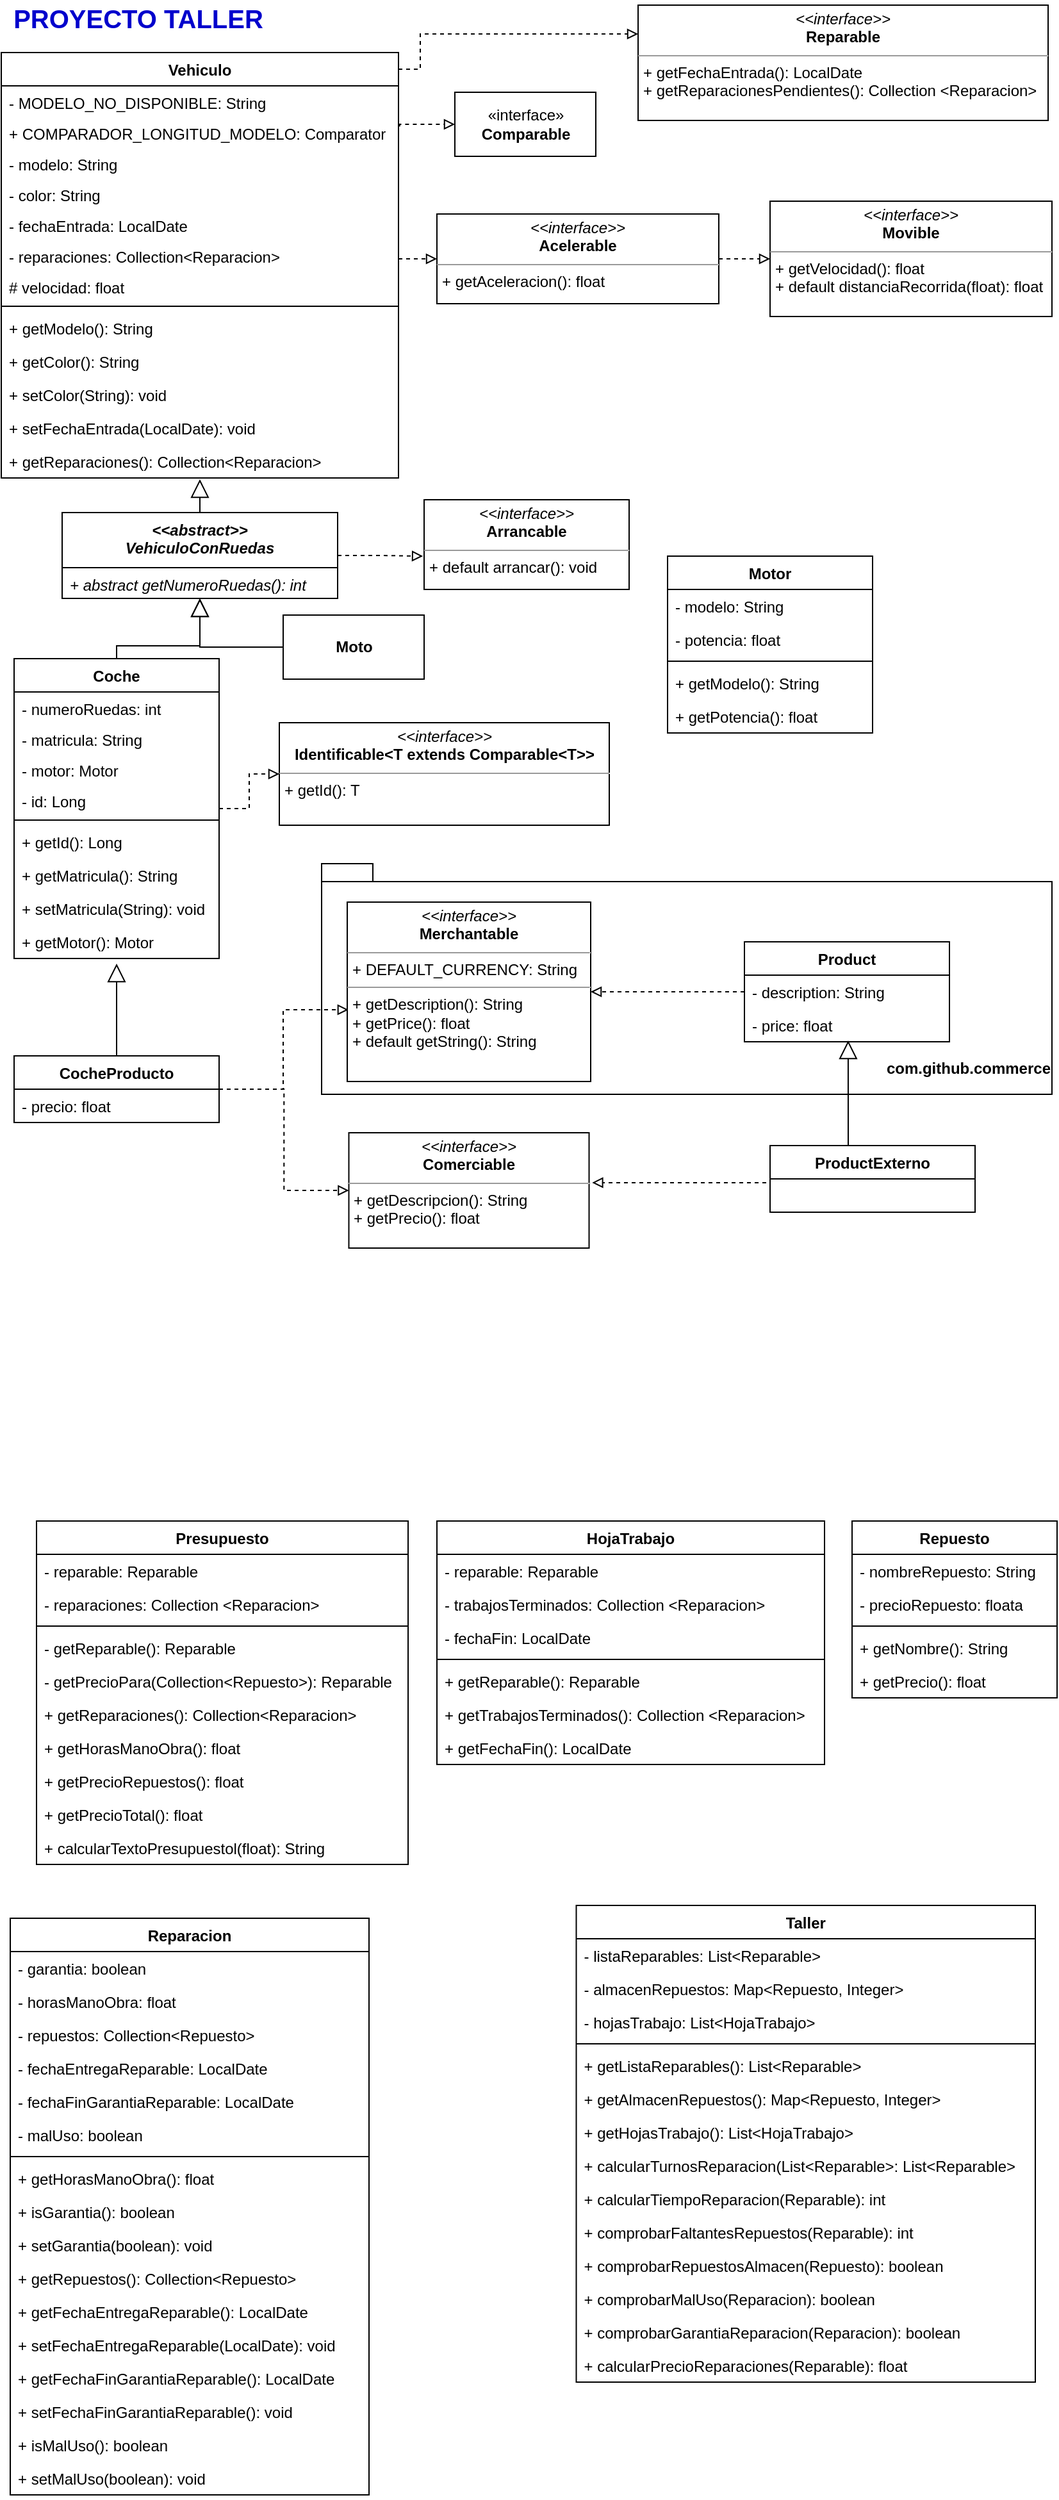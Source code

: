 <mxfile version="13.0.3" type="device"><diagram id="IwYShhT3tM29MkQl9FVf" name="Page-1"><mxGraphModel dx="931" dy="563" grid="1" gridSize="10" guides="1" tooltips="1" connect="1" arrows="1" fold="1" page="1" pageScale="1" pageWidth="827" pageHeight="1169" math="0" shadow="0"><root><mxCell id="0"/><mxCell id="1" parent="0"/><mxCell id="c6_xZxw4EvWoQ8ZsfSp9-121" value="&lt;div style=&quot;text-align: justify&quot;&gt;&lt;span&gt;&lt;br&gt;&lt;/span&gt;&lt;/div&gt;&lt;div style=&quot;text-align: justify&quot;&gt;&lt;span&gt;&lt;br&gt;&lt;/span&gt;&lt;/div&gt;&lt;div style=&quot;text-align: justify&quot;&gt;&lt;span&gt;&lt;br&gt;&lt;/span&gt;&lt;/div&gt;&lt;div style=&quot;text-align: justify&quot;&gt;&lt;span&gt;&lt;br&gt;&lt;/span&gt;&lt;/div&gt;&lt;div style=&quot;text-align: justify&quot;&gt;&lt;span&gt;&lt;br&gt;&lt;/span&gt;&lt;/div&gt;&lt;div style=&quot;text-align: justify&quot;&gt;&lt;span&gt;&lt;br&gt;&lt;/span&gt;&lt;/div&gt;&lt;div style=&quot;text-align: justify&quot;&gt;&lt;span&gt;&lt;br&gt;&lt;/span&gt;&lt;/div&gt;&lt;div style=&quot;text-align: justify&quot;&gt;&lt;span&gt;&lt;br&gt;&lt;/span&gt;&lt;/div&gt;&lt;div style=&quot;text-align: justify&quot;&gt;&lt;span&gt;&lt;br&gt;&lt;/span&gt;&lt;/div&gt;&lt;div style=&quot;text-align: justify&quot;&gt;&lt;span&gt;com.github.commerce&lt;/span&gt;&lt;/div&gt;" style="shape=folder;fontStyle=1;spacingTop=10;tabWidth=40;tabHeight=14;tabPosition=left;html=1;align=right;" parent="1" vertex="1"><mxGeometry x="253" y="680" width="570" height="180" as="geometry"/></mxCell><mxCell id="c6_xZxw4EvWoQ8ZsfSp9-15" value="" style="edgeStyle=orthogonalEdgeStyle;rounded=0;orthogonalLoop=1;jettySize=auto;html=1;startArrow=block;startFill=0;endArrow=none;endFill=0;startSize=12;" parent="1" source="c6_xZxw4EvWoQ8ZsfSp9-6" target="c6_xZxw4EvWoQ8ZsfSp9-11" edge="1"><mxGeometry relative="1" as="geometry"><Array as="points"><mxPoint x="158" y="510"/><mxPoint x="93" y="510"/></Array></mxGeometry></mxCell><mxCell id="c6_xZxw4EvWoQ8ZsfSp9-23" value="" style="edgeStyle=orthogonalEdgeStyle;rounded=0;orthogonalLoop=1;jettySize=auto;html=1;startArrow=block;startFill=0;startSize=12;endArrow=none;endFill=0;entryX=0;entryY=0.5;entryDx=0;entryDy=0;" parent="1" source="c6_xZxw4EvWoQ8ZsfSp9-6" target="c6_xZxw4EvWoQ8ZsfSp9-64" edge="1"><mxGeometry relative="1" as="geometry"><mxPoint x="273" y="347" as="targetPoint"/></mxGeometry></mxCell><mxCell id="c6_xZxw4EvWoQ8ZsfSp9-27" value="&lt;p style=&quot;margin: 0px ; margin-top: 4px ; text-align: center&quot;&gt;&lt;i&gt;&amp;lt;&amp;lt;interface&amp;gt;&amp;gt;&lt;/i&gt;&lt;br&gt;&lt;b&gt;Reparable&lt;/b&gt;&lt;/p&gt;&lt;hr size=&quot;1&quot;&gt;&lt;p style=&quot;margin: 0px ; margin-left: 4px&quot;&gt;&lt;/p&gt;&lt;p style=&quot;margin: 0px ; margin-left: 4px&quot;&gt;+ getFechaEntrada(): LocalDate&lt;br&gt;+ getReparacionesPendientes(): Collection &amp;lt;Reparacion&amp;gt;&lt;/p&gt;" style="verticalAlign=top;align=left;overflow=fill;fontSize=12;fontFamily=Helvetica;html=1;" parent="1" vertex="1"><mxGeometry x="500" y="10" width="320" height="90" as="geometry"/></mxCell><mxCell id="c6_xZxw4EvWoQ8ZsfSp9-76" style="edgeStyle=orthogonalEdgeStyle;rounded=0;orthogonalLoop=1;jettySize=auto;html=1;entryX=0;entryY=0.5;entryDx=0;entryDy=0;dashed=1;startArrow=none;startFill=0;startSize=6;endArrow=block;endFill=0;endSize=6;exitX=1.003;exitY=0.32;exitDx=0;exitDy=0;exitPerimeter=0;" parent="1" source="c6_xZxw4EvWoQ8ZsfSp9-66" target="c6_xZxw4EvWoQ8ZsfSp9-75" edge="1"><mxGeometry relative="1" as="geometry"><Array as="points"><mxPoint x="314" y="103"/></Array></mxGeometry></mxCell><mxCell id="c6_xZxw4EvWoQ8ZsfSp9-64" value="Moto" style="html=1;fontStyle=1" parent="1" vertex="1"><mxGeometry x="223" y="486" width="110" height="50" as="geometry"/></mxCell><mxCell id="c6_xZxw4EvWoQ8ZsfSp9-65" value="&lt;p style=&quot;margin: 0px ; margin-top: 4px ; text-align: center&quot;&gt;&lt;i&gt;&amp;lt;&amp;lt;interface&amp;gt;&amp;gt;&lt;/i&gt;&lt;br&gt;&lt;b&gt;Identificable&amp;lt;T extends Comparable&amp;lt;T&amp;gt;&amp;gt;&lt;/b&gt;&lt;/p&gt;&lt;hr size=&quot;1&quot;&gt;&lt;p style=&quot;margin: 0px ; margin-left: 4px&quot;&gt;&lt;/p&gt;&lt;p style=&quot;margin: 0px ; margin-left: 4px&quot;&gt;+ getId(): T&lt;/p&gt;" style="verticalAlign=top;align=left;overflow=fill;fontSize=12;fontFamily=Helvetica;html=1;" parent="1" vertex="1"><mxGeometry x="220" y="570" width="257.5" height="80" as="geometry"/></mxCell><mxCell id="c6_xZxw4EvWoQ8ZsfSp9-79" value="" style="edgeStyle=orthogonalEdgeStyle;rounded=0;orthogonalLoop=1;jettySize=auto;html=1;dashed=1;startArrow=none;startFill=0;startSize=6;endArrow=block;endFill=0;endSize=6;" parent="1" source="c6_xZxw4EvWoQ8ZsfSp9-68" target="c6_xZxw4EvWoQ8ZsfSp9-69" edge="1"><mxGeometry relative="1" as="geometry"/></mxCell><mxCell id="c6_xZxw4EvWoQ8ZsfSp9-68" value="&lt;p style=&quot;margin: 0px ; margin-top: 4px ; text-align: center&quot;&gt;&lt;i&gt;&amp;lt;&amp;lt;interface&amp;gt;&amp;gt;&lt;/i&gt;&lt;br&gt;&lt;b&gt;Acelerable&lt;/b&gt;&lt;/p&gt;&lt;hr size=&quot;1&quot;&gt;&lt;p style=&quot;margin: 0px ; margin-left: 4px&quot;&gt;&lt;/p&gt;&lt;p style=&quot;margin: 0px ; margin-left: 4px&quot;&gt;+ getAceleracion(): float&lt;/p&gt;" style="verticalAlign=top;align=left;overflow=fill;fontSize=12;fontFamily=Helvetica;html=1;" parent="1" vertex="1"><mxGeometry x="343" y="173" width="220" height="70" as="geometry"/></mxCell><mxCell id="c6_xZxw4EvWoQ8ZsfSp9-69" value="&lt;p style=&quot;margin: 0px ; margin-top: 4px ; text-align: center&quot;&gt;&lt;i&gt;&amp;lt;&amp;lt;interface&amp;gt;&amp;gt;&lt;/i&gt;&lt;br&gt;&lt;b&gt;Movible&lt;/b&gt;&lt;/p&gt;&lt;hr size=&quot;1&quot;&gt;&lt;p style=&quot;margin: 0px ; margin-left: 4px&quot;&gt;&lt;/p&gt;&lt;p style=&quot;margin: 0px ; margin-left: 4px&quot;&gt;+ getVelocidad(): float&lt;/p&gt;&lt;p style=&quot;margin: 0px ; margin-left: 4px&quot;&gt;+ default distanciaRecorrida(float): float&lt;/p&gt;" style="verticalAlign=top;align=left;overflow=fill;fontSize=12;fontFamily=Helvetica;html=1;" parent="1" vertex="1"><mxGeometry x="603" y="163" width="220" height="90" as="geometry"/></mxCell><mxCell id="c6_xZxw4EvWoQ8ZsfSp9-72" value="" style="endArrow=block;dashed=1;endFill=0;endSize=6;html=1;entryX=0;entryY=0.5;entryDx=0;entryDy=0;" parent="1" target="c6_xZxw4EvWoQ8ZsfSp9-68" edge="1"><mxGeometry width="160" relative="1" as="geometry"><mxPoint x="313" y="208" as="sourcePoint"/><mxPoint x="403" y="207.5" as="targetPoint"/></mxGeometry></mxCell><mxCell id="c6_xZxw4EvWoQ8ZsfSp9-75" value="«interface»&lt;br&gt;&lt;b&gt;Comparable&lt;/b&gt;" style="html=1;" parent="1" vertex="1"><mxGeometry x="357" y="78" width="110" height="50" as="geometry"/></mxCell><mxCell id="YyCsotxwlJH73eRaNCGr-1" style="edgeStyle=orthogonalEdgeStyle;rounded=0;orthogonalLoop=1;jettySize=auto;html=1;entryX=0;entryY=0.25;entryDx=0;entryDy=0;dashed=1;endArrow=block;endFill=0;" parent="1" source="c6_xZxw4EvWoQ8ZsfSp9-1" target="c6_xZxw4EvWoQ8ZsfSp9-27" edge="1"><mxGeometry relative="1" as="geometry"><Array as="points"><mxPoint x="330" y="60"/><mxPoint x="330" y="33"/></Array></mxGeometry></mxCell><mxCell id="c6_xZxw4EvWoQ8ZsfSp9-1" value="Vehiculo" style="swimlane;fontStyle=1;align=center;verticalAlign=top;childLayout=stackLayout;horizontal=1;startSize=26;horizontalStack=0;resizeParent=1;resizeParentMax=0;resizeLast=0;collapsible=1;marginBottom=0;" parent="1" vertex="1"><mxGeometry x="3" y="47" width="310" height="332" as="geometry"><mxRectangle x="60" y="40" width="80" height="26" as="alternateBounds"/></mxGeometry></mxCell><mxCell id="c6_xZxw4EvWoQ8ZsfSp9-77" value="- MODELO_NO_DISPONIBLE: String" style="text;strokeColor=none;fillColor=none;align=left;verticalAlign=top;spacingLeft=4;spacingRight=4;overflow=hidden;rotatable=0;points=[[0,0.5],[1,0.5]];portConstraint=eastwest;" parent="c6_xZxw4EvWoQ8ZsfSp9-1" vertex="1"><mxGeometry y="26" width="310" height="24" as="geometry"/></mxCell><mxCell id="c6_xZxw4EvWoQ8ZsfSp9-66" value="+ COMPARADOR_LONGITUD_MODELO: Comparator" style="text;strokeColor=none;fillColor=none;align=left;verticalAlign=top;spacingLeft=4;spacingRight=4;overflow=hidden;rotatable=0;points=[[0,0.5],[1,0.5]];portConstraint=eastwest;" parent="c6_xZxw4EvWoQ8ZsfSp9-1" vertex="1"><mxGeometry y="50" width="310" height="24" as="geometry"/></mxCell><mxCell id="c6_xZxw4EvWoQ8ZsfSp9-62" value="- modelo: String" style="text;strokeColor=none;fillColor=none;align=left;verticalAlign=top;spacingLeft=4;spacingRight=4;overflow=hidden;rotatable=0;points=[[0,0.5],[1,0.5]];portConstraint=eastwest;" parent="c6_xZxw4EvWoQ8ZsfSp9-1" vertex="1"><mxGeometry y="74" width="310" height="24" as="geometry"/></mxCell><mxCell id="YyCsotxwlJH73eRaNCGr-4" value="- color: String" style="text;strokeColor=none;fillColor=none;align=left;verticalAlign=top;spacingLeft=4;spacingRight=4;overflow=hidden;rotatable=0;points=[[0,0.5],[1,0.5]];portConstraint=eastwest;" parent="c6_xZxw4EvWoQ8ZsfSp9-1" vertex="1"><mxGeometry y="98" width="310" height="24" as="geometry"/></mxCell><mxCell id="YyCsotxwlJH73eRaNCGr-2" value="- fechaEntrada: LocalDate" style="text;strokeColor=none;fillColor=none;align=left;verticalAlign=top;spacingLeft=4;spacingRight=4;overflow=hidden;rotatable=0;points=[[0,0.5],[1,0.5]];portConstraint=eastwest;" parent="c6_xZxw4EvWoQ8ZsfSp9-1" vertex="1"><mxGeometry y="122" width="310" height="24" as="geometry"/></mxCell><mxCell id="c6_xZxw4EvWoQ8ZsfSp9-67" value="- reparaciones: Collection&lt;Reparacion&gt;" style="text;strokeColor=none;fillColor=none;align=left;verticalAlign=top;spacingLeft=4;spacingRight=4;overflow=hidden;rotatable=0;points=[[0,0.5],[1,0.5]];portConstraint=eastwest;" parent="c6_xZxw4EvWoQ8ZsfSp9-1" vertex="1"><mxGeometry y="146" width="310" height="24" as="geometry"/></mxCell><mxCell id="c6_xZxw4EvWoQ8ZsfSp9-2" value="# velocidad: float" style="text;strokeColor=none;fillColor=none;align=left;verticalAlign=top;spacingLeft=4;spacingRight=4;overflow=hidden;rotatable=0;points=[[0,0.5],[1,0.5]];portConstraint=eastwest;" parent="c6_xZxw4EvWoQ8ZsfSp9-1" vertex="1"><mxGeometry y="170" width="310" height="24" as="geometry"/></mxCell><mxCell id="c6_xZxw4EvWoQ8ZsfSp9-3" value="" style="line;strokeWidth=1;fillColor=none;align=left;verticalAlign=middle;spacingTop=-1;spacingLeft=3;spacingRight=3;rotatable=0;labelPosition=right;points=[];portConstraint=eastwest;" parent="c6_xZxw4EvWoQ8ZsfSp9-1" vertex="1"><mxGeometry y="194" width="310" height="8" as="geometry"/></mxCell><mxCell id="c6_xZxw4EvWoQ8ZsfSp9-63" value="+ getModelo(): String" style="text;strokeColor=none;fillColor=none;align=left;verticalAlign=top;spacingLeft=4;spacingRight=4;overflow=hidden;rotatable=0;points=[[0,0.5],[1,0.5]];portConstraint=eastwest;" parent="c6_xZxw4EvWoQ8ZsfSp9-1" vertex="1"><mxGeometry y="202" width="310" height="26" as="geometry"/></mxCell><mxCell id="c6_xZxw4EvWoQ8ZsfSp9-78" value="+ getColor(): String" style="text;strokeColor=none;fillColor=none;align=left;verticalAlign=top;spacingLeft=4;spacingRight=4;overflow=hidden;rotatable=0;points=[[0,0.5],[1,0.5]];portConstraint=eastwest;" parent="c6_xZxw4EvWoQ8ZsfSp9-1" vertex="1"><mxGeometry y="228" width="310" height="26" as="geometry"/></mxCell><mxCell id="YyCsotxwlJH73eRaNCGr-5" value="+ setColor(String): void" style="text;strokeColor=none;fillColor=none;align=left;verticalAlign=top;spacingLeft=4;spacingRight=4;overflow=hidden;rotatable=0;points=[[0,0.5],[1,0.5]];portConstraint=eastwest;" parent="c6_xZxw4EvWoQ8ZsfSp9-1" vertex="1"><mxGeometry y="254" width="310" height="26" as="geometry"/></mxCell><mxCell id="YyCsotxwlJH73eRaNCGr-3" value="+ setFechaEntrada(LocalDate): void" style="text;strokeColor=none;fillColor=none;align=left;verticalAlign=top;spacingLeft=4;spacingRight=4;overflow=hidden;rotatable=0;points=[[0,0.5],[1,0.5]];portConstraint=eastwest;" parent="c6_xZxw4EvWoQ8ZsfSp9-1" vertex="1"><mxGeometry y="280" width="310" height="26" as="geometry"/></mxCell><mxCell id="c6_xZxw4EvWoQ8ZsfSp9-4" value="+ getReparaciones(): Collection&lt;Reparacion&gt;" style="text;strokeColor=none;fillColor=none;align=left;verticalAlign=top;spacingLeft=4;spacingRight=4;overflow=hidden;rotatable=0;points=[[0,0.5],[1,0.5]];portConstraint=eastwest;" parent="c6_xZxw4EvWoQ8ZsfSp9-1" vertex="1"><mxGeometry y="306" width="310" height="26" as="geometry"/></mxCell><mxCell id="c6_xZxw4EvWoQ8ZsfSp9-81" style="edgeStyle=orthogonalEdgeStyle;rounded=0;orthogonalLoop=1;jettySize=auto;html=1;entryX=-0.006;entryY=0.629;entryDx=0;entryDy=0;entryPerimeter=0;dashed=1;startArrow=none;startFill=0;startSize=12;endArrow=block;endFill=0;endSize=6;" parent="1" source="c6_xZxw4EvWoQ8ZsfSp9-6" target="c6_xZxw4EvWoQ8ZsfSp9-80" edge="1"><mxGeometry relative="1" as="geometry"/></mxCell><mxCell id="c6_xZxw4EvWoQ8ZsfSp9-80" value="&lt;p style=&quot;margin: 0px ; margin-top: 4px ; text-align: center&quot;&gt;&lt;i&gt;&amp;lt;&amp;lt;interface&amp;gt;&amp;gt;&lt;/i&gt;&lt;br&gt;&lt;b&gt;Arrancable&lt;/b&gt;&lt;/p&gt;&lt;hr size=&quot;1&quot;&gt;&lt;p style=&quot;margin: 0px ; margin-left: 4px&quot;&gt;&lt;/p&gt;&lt;p style=&quot;margin: 0px ; margin-left: 4px&quot;&gt;&lt;span&gt;+ default arrancar(): void&lt;/span&gt;&lt;br&gt;&lt;/p&gt;" style="verticalAlign=top;align=left;overflow=fill;fontSize=12;fontFamily=Helvetica;html=1;" parent="1" vertex="1"><mxGeometry x="333" y="396" width="160" height="70" as="geometry"/></mxCell><mxCell id="c6_xZxw4EvWoQ8ZsfSp9-93" style="edgeStyle=orthogonalEdgeStyle;rounded=0;orthogonalLoop=1;jettySize=auto;html=1;entryX=0;entryY=0.5;entryDx=0;entryDy=0;dashed=1;startArrow=none;startFill=0;startSize=12;endArrow=block;endFill=0;endSize=6;" parent="1" source="c6_xZxw4EvWoQ8ZsfSp9-11" target="c6_xZxw4EvWoQ8ZsfSp9-65" edge="1"><mxGeometry relative="1" as="geometry"/></mxCell><mxCell id="c6_xZxw4EvWoQ8ZsfSp9-11" value="Coche" style="swimlane;fontStyle=1;align=center;verticalAlign=top;childLayout=stackLayout;horizontal=1;startSize=26;horizontalStack=0;resizeParent=1;resizeParentMax=0;resizeLast=0;collapsible=1;marginBottom=0;" parent="1" vertex="1"><mxGeometry x="13" y="520" width="160" height="234" as="geometry"><mxRectangle x="60" y="40" width="80" height="26" as="alternateBounds"/></mxGeometry></mxCell><mxCell id="c6_xZxw4EvWoQ8ZsfSp9-84" value="- numeroRuedas: int" style="text;strokeColor=none;fillColor=none;align=left;verticalAlign=top;spacingLeft=4;spacingRight=4;overflow=hidden;rotatable=0;points=[[0,0.5],[1,0.5]];portConstraint=eastwest;" parent="c6_xZxw4EvWoQ8ZsfSp9-11" vertex="1"><mxGeometry y="26" width="160" height="24" as="geometry"/></mxCell><mxCell id="c6_xZxw4EvWoQ8ZsfSp9-83" value="- matricula: String" style="text;strokeColor=none;fillColor=none;align=left;verticalAlign=top;spacingLeft=4;spacingRight=4;overflow=hidden;rotatable=0;points=[[0,0.5],[1,0.5]];portConstraint=eastwest;" parent="c6_xZxw4EvWoQ8ZsfSp9-11" vertex="1"><mxGeometry y="50" width="160" height="24" as="geometry"/></mxCell><mxCell id="c6_xZxw4EvWoQ8ZsfSp9-82" value="- motor: Motor" style="text;strokeColor=none;fillColor=none;align=left;verticalAlign=top;spacingLeft=4;spacingRight=4;overflow=hidden;rotatable=0;points=[[0,0.5],[1,0.5]];portConstraint=eastwest;" parent="c6_xZxw4EvWoQ8ZsfSp9-11" vertex="1"><mxGeometry y="74" width="160" height="24" as="geometry"/></mxCell><mxCell id="c6_xZxw4EvWoQ8ZsfSp9-12" value="- id: Long" style="text;strokeColor=none;fillColor=none;align=left;verticalAlign=top;spacingLeft=4;spacingRight=4;overflow=hidden;rotatable=0;points=[[0,0.5],[1,0.5]];portConstraint=eastwest;" parent="c6_xZxw4EvWoQ8ZsfSp9-11" vertex="1"><mxGeometry y="98" width="160" height="24" as="geometry"/></mxCell><mxCell id="c6_xZxw4EvWoQ8ZsfSp9-13" value="" style="line;strokeWidth=1;fillColor=none;align=left;verticalAlign=middle;spacingTop=-1;spacingLeft=3;spacingRight=3;rotatable=0;labelPosition=right;points=[];portConstraint=eastwest;" parent="c6_xZxw4EvWoQ8ZsfSp9-11" vertex="1"><mxGeometry y="122" width="160" height="8" as="geometry"/></mxCell><mxCell id="c6_xZxw4EvWoQ8ZsfSp9-94" value="+ getId(): Long" style="text;strokeColor=none;fillColor=none;align=left;verticalAlign=top;spacingLeft=4;spacingRight=4;overflow=hidden;rotatable=0;points=[[0,0.5],[1,0.5]];portConstraint=eastwest;" parent="c6_xZxw4EvWoQ8ZsfSp9-11" vertex="1"><mxGeometry y="130" width="160" height="26" as="geometry"/></mxCell><mxCell id="c6_xZxw4EvWoQ8ZsfSp9-95" value="+ getMatricula(): String" style="text;strokeColor=none;fillColor=none;align=left;verticalAlign=top;spacingLeft=4;spacingRight=4;overflow=hidden;rotatable=0;points=[[0,0.5],[1,0.5]];portConstraint=eastwest;" parent="c6_xZxw4EvWoQ8ZsfSp9-11" vertex="1"><mxGeometry y="156" width="160" height="26" as="geometry"/></mxCell><mxCell id="c6_xZxw4EvWoQ8ZsfSp9-96" value="+ setMatricula(String): void" style="text;strokeColor=none;fillColor=none;align=left;verticalAlign=top;spacingLeft=4;spacingRight=4;overflow=hidden;rotatable=0;points=[[0,0.5],[1,0.5]];portConstraint=eastwest;" parent="c6_xZxw4EvWoQ8ZsfSp9-11" vertex="1"><mxGeometry y="182" width="160" height="26" as="geometry"/></mxCell><mxCell id="c6_xZxw4EvWoQ8ZsfSp9-14" value="+ getMotor(): Motor" style="text;strokeColor=none;fillColor=none;align=left;verticalAlign=top;spacingLeft=4;spacingRight=4;overflow=hidden;rotatable=0;points=[[0,0.5],[1,0.5]];portConstraint=eastwest;" parent="c6_xZxw4EvWoQ8ZsfSp9-11" vertex="1"><mxGeometry y="208" width="160" height="26" as="geometry"/></mxCell><mxCell id="YyCsotxwlJH73eRaNCGr-7" style="edgeStyle=orthogonalEdgeStyle;rounded=0;orthogonalLoop=1;jettySize=auto;html=1;endArrow=block;endFill=0;endSize=12;" parent="1" source="c6_xZxw4EvWoQ8ZsfSp9-6" edge="1"><mxGeometry relative="1" as="geometry"><mxPoint x="158" y="380" as="targetPoint"/><Array as="points"><mxPoint x="158" y="410"/><mxPoint x="158" y="410"/></Array></mxGeometry></mxCell><mxCell id="c6_xZxw4EvWoQ8ZsfSp9-6" value="&lt;&lt;abstract&gt;&gt;&#10;VehiculoConRuedas" style="swimlane;fontStyle=3;align=center;verticalAlign=top;childLayout=stackLayout;horizontal=1;startSize=43;horizontalStack=0;resizeParent=1;resizeParentMax=0;resizeLast=0;collapsible=1;marginBottom=0;" parent="1" vertex="1"><mxGeometry x="50.5" y="406" width="215" height="67" as="geometry"><mxRectangle x="60" y="40" width="80" height="26" as="alternateBounds"/></mxGeometry></mxCell><mxCell id="c6_xZxw4EvWoQ8ZsfSp9-9" value="+ abstract getNumeroRuedas(): int" style="text;strokeColor=none;fillColor=none;align=left;verticalAlign=top;spacingLeft=4;spacingRight=4;overflow=hidden;rotatable=0;points=[[0,0.5],[1,0.5]];portConstraint=eastwest;fontStyle=2" parent="c6_xZxw4EvWoQ8ZsfSp9-6" vertex="1"><mxGeometry y="43" width="215" height="24" as="geometry"/></mxCell><mxCell id="c6_xZxw4EvWoQ8ZsfSp9-85" value="Motor" style="swimlane;fontStyle=1;align=center;verticalAlign=top;childLayout=stackLayout;horizontal=1;startSize=26;horizontalStack=0;resizeParent=1;resizeParentMax=0;resizeLast=0;collapsible=1;marginBottom=0;" parent="1" vertex="1"><mxGeometry x="523" y="440" width="160" height="138" as="geometry"/></mxCell><mxCell id="c6_xZxw4EvWoQ8ZsfSp9-89" value="- modelo: String" style="text;strokeColor=none;fillColor=none;align=left;verticalAlign=top;spacingLeft=4;spacingRight=4;overflow=hidden;rotatable=0;points=[[0,0.5],[1,0.5]];portConstraint=eastwest;" parent="c6_xZxw4EvWoQ8ZsfSp9-85" vertex="1"><mxGeometry y="26" width="160" height="26" as="geometry"/></mxCell><mxCell id="c6_xZxw4EvWoQ8ZsfSp9-86" value="- potencia: float" style="text;strokeColor=none;fillColor=none;align=left;verticalAlign=top;spacingLeft=4;spacingRight=4;overflow=hidden;rotatable=0;points=[[0,0.5],[1,0.5]];portConstraint=eastwest;" parent="c6_xZxw4EvWoQ8ZsfSp9-85" vertex="1"><mxGeometry y="52" width="160" height="26" as="geometry"/></mxCell><mxCell id="c6_xZxw4EvWoQ8ZsfSp9-87" value="" style="line;strokeWidth=1;fillColor=none;align=left;verticalAlign=middle;spacingTop=-1;spacingLeft=3;spacingRight=3;rotatable=0;labelPosition=right;points=[];portConstraint=eastwest;" parent="c6_xZxw4EvWoQ8ZsfSp9-85" vertex="1"><mxGeometry y="78" width="160" height="8" as="geometry"/></mxCell><mxCell id="c6_xZxw4EvWoQ8ZsfSp9-90" value="+ getModelo(): String" style="text;strokeColor=none;fillColor=none;align=left;verticalAlign=top;spacingLeft=4;spacingRight=4;overflow=hidden;rotatable=0;points=[[0,0.5],[1,0.5]];portConstraint=eastwest;" parent="c6_xZxw4EvWoQ8ZsfSp9-85" vertex="1"><mxGeometry y="86" width="160" height="26" as="geometry"/></mxCell><mxCell id="c6_xZxw4EvWoQ8ZsfSp9-88" value="+ getPotencia(): float" style="text;strokeColor=none;fillColor=none;align=left;verticalAlign=top;spacingLeft=4;spacingRight=4;overflow=hidden;rotatable=0;points=[[0,0.5],[1,0.5]];portConstraint=eastwest;" parent="c6_xZxw4EvWoQ8ZsfSp9-85" vertex="1"><mxGeometry y="112" width="160" height="26" as="geometry"/></mxCell><mxCell id="c6_xZxw4EvWoQ8ZsfSp9-102" style="edgeStyle=orthogonalEdgeStyle;rounded=0;orthogonalLoop=1;jettySize=auto;html=1;startArrow=none;startFill=0;startSize=6;endArrow=block;endFill=0;endSize=12;" parent="1" source="c6_xZxw4EvWoQ8ZsfSp9-97" edge="1"><mxGeometry relative="1" as="geometry"><mxPoint x="93" y="758" as="targetPoint"/><Array as="points"><mxPoint x="93" y="758"/></Array></mxGeometry></mxCell><mxCell id="c6_xZxw4EvWoQ8ZsfSp9-104" style="edgeStyle=orthogonalEdgeStyle;rounded=0;orthogonalLoop=1;jettySize=auto;html=1;entryX=0;entryY=0.5;entryDx=0;entryDy=0;startArrow=none;startFill=0;startSize=6;endArrow=block;endFill=0;endSize=6;dashed=1;" parent="1" source="c6_xZxw4EvWoQ8ZsfSp9-97" target="c6_xZxw4EvWoQ8ZsfSp9-103" edge="1"><mxGeometry relative="1" as="geometry"/></mxCell><mxCell id="c6_xZxw4EvWoQ8ZsfSp9-107" style="edgeStyle=orthogonalEdgeStyle;rounded=0;orthogonalLoop=1;jettySize=auto;html=1;entryX=0.005;entryY=0.6;entryDx=0;entryDy=0;entryPerimeter=0;dashed=1;startArrow=none;startFill=0;startSize=6;endArrow=block;endFill=0;endSize=6;" parent="1" source="c6_xZxw4EvWoQ8ZsfSp9-97" target="c6_xZxw4EvWoQ8ZsfSp9-106" edge="1"><mxGeometry relative="1" as="geometry"/></mxCell><mxCell id="c6_xZxw4EvWoQ8ZsfSp9-97" value="CocheProducto" style="swimlane;fontStyle=1;align=center;verticalAlign=top;childLayout=stackLayout;horizontal=1;startSize=26;horizontalStack=0;resizeParent=1;resizeParentMax=0;resizeLast=0;collapsible=1;marginBottom=0;" parent="1" vertex="1"><mxGeometry x="13" y="830" width="160" height="52" as="geometry"/></mxCell><mxCell id="c6_xZxw4EvWoQ8ZsfSp9-98" value="- precio: float" style="text;strokeColor=none;fillColor=none;align=left;verticalAlign=top;spacingLeft=4;spacingRight=4;overflow=hidden;rotatable=0;points=[[0,0.5],[1,0.5]];portConstraint=eastwest;" parent="c6_xZxw4EvWoQ8ZsfSp9-97" vertex="1"><mxGeometry y="26" width="160" height="26" as="geometry"/></mxCell><mxCell id="c6_xZxw4EvWoQ8ZsfSp9-103" value="&lt;p style=&quot;margin: 0px ; margin-top: 4px ; text-align: center&quot;&gt;&lt;i&gt;&amp;lt;&amp;lt;interface&amp;gt;&amp;gt;&lt;/i&gt;&lt;br&gt;&lt;b&gt;Comerciable&lt;/b&gt;&lt;/p&gt;&lt;hr size=&quot;1&quot;&gt;&lt;p style=&quot;margin: 0px ; margin-left: 4px&quot;&gt;&lt;/p&gt;&lt;p style=&quot;margin: 0px ; margin-left: 4px&quot;&gt;+ getDescripcion(): String&lt;/p&gt;&lt;p style=&quot;margin: 0px ; margin-left: 4px&quot;&gt;+ getPrecio(): float&lt;/p&gt;" style="verticalAlign=top;align=left;overflow=fill;fontSize=12;fontFamily=Helvetica;html=1;" parent="1" vertex="1"><mxGeometry x="274.25" y="890" width="187.5" height="90" as="geometry"/></mxCell><mxCell id="c6_xZxw4EvWoQ8ZsfSp9-106" value="&lt;p style=&quot;margin: 0px ; margin-top: 4px ; text-align: center&quot;&gt;&lt;i&gt;&amp;lt;&amp;lt;interface&amp;gt;&amp;gt;&lt;/i&gt;&lt;br&gt;&lt;b&gt;Merchantable&lt;/b&gt;&lt;/p&gt;&lt;hr size=&quot;1&quot;&gt;&lt;p style=&quot;margin: 0px ; margin-left: 4px&quot;&gt;+ DEFAULT_CURRENCY: String&lt;br&gt;&lt;/p&gt;&lt;hr size=&quot;1&quot;&gt;&lt;p style=&quot;margin: 0px ; margin-left: 4px&quot;&gt;+ getDescription(): String&lt;/p&gt;&lt;p style=&quot;margin: 0px ; margin-left: 4px&quot;&gt;+ getPrice(): float&lt;br&gt;+ default getString(): String&lt;/p&gt;" style="verticalAlign=top;align=left;overflow=fill;fontSize=12;fontFamily=Helvetica;html=1;" parent="1" vertex="1"><mxGeometry x="273" y="710" width="190" height="140" as="geometry"/></mxCell><mxCell id="c6_xZxw4EvWoQ8ZsfSp9-114" style="edgeStyle=orthogonalEdgeStyle;rounded=0;orthogonalLoop=1;jettySize=auto;html=1;dashed=1;startArrow=none;startFill=0;startSize=6;endArrow=block;endFill=0;endSize=6;" parent="1" source="c6_xZxw4EvWoQ8ZsfSp9-108" target="c6_xZxw4EvWoQ8ZsfSp9-106" edge="1"><mxGeometry relative="1" as="geometry"/></mxCell><mxCell id="c6_xZxw4EvWoQ8ZsfSp9-118" style="edgeStyle=orthogonalEdgeStyle;rounded=0;orthogonalLoop=1;jettySize=auto;html=1;entryX=0.531;entryY=0.962;entryDx=0;entryDy=0;entryPerimeter=0;startArrow=none;startFill=0;startSize=6;endArrow=block;endFill=0;endSize=12;exitX=0.394;exitY=0.038;exitDx=0;exitDy=0;exitPerimeter=0;" parent="1" source="c6_xZxw4EvWoQ8ZsfSp9-115" edge="1"><mxGeometry relative="1" as="geometry"><mxPoint x="664" y="937" as="sourcePoint"/><mxPoint x="663.96" y="818.012" as="targetPoint"/><Array as="points"><mxPoint x="664" y="902"/></Array></mxGeometry></mxCell><mxCell id="c6_xZxw4EvWoQ8ZsfSp9-119" style="edgeStyle=orthogonalEdgeStyle;rounded=0;orthogonalLoop=1;jettySize=auto;html=1;entryX=1.013;entryY=0.433;entryDx=0;entryDy=0;entryPerimeter=0;startArrow=none;startFill=0;startSize=6;endArrow=block;endFill=0;endSize=6;dashed=1;exitX=0;exitY=0.5;exitDx=0;exitDy=0;" parent="1" source="c6_xZxw4EvWoQ8ZsfSp9-115" target="c6_xZxw4EvWoQ8ZsfSp9-103" edge="1"><mxGeometry relative="1" as="geometry"><mxPoint x="593" y="908.97" as="sourcePoint"/><Array as="points"><mxPoint x="603" y="929"/></Array></mxGeometry></mxCell><mxCell id="c6_xZxw4EvWoQ8ZsfSp9-108" value="Product" style="swimlane;fontStyle=1;align=center;verticalAlign=top;childLayout=stackLayout;horizontal=1;startSize=26;horizontalStack=0;resizeParent=1;resizeParentMax=0;resizeLast=0;collapsible=1;marginBottom=0;" parent="1" vertex="1"><mxGeometry x="583" y="741" width="160" height="78" as="geometry"/></mxCell><mxCell id="c6_xZxw4EvWoQ8ZsfSp9-109" value="- description: String" style="text;strokeColor=none;fillColor=none;align=left;verticalAlign=top;spacingLeft=4;spacingRight=4;overflow=hidden;rotatable=0;points=[[0,0.5],[1,0.5]];portConstraint=eastwest;" parent="c6_xZxw4EvWoQ8ZsfSp9-108" vertex="1"><mxGeometry y="26" width="160" height="26" as="geometry"/></mxCell><mxCell id="c6_xZxw4EvWoQ8ZsfSp9-110" value="- price: float" style="text;strokeColor=none;fillColor=none;align=left;verticalAlign=top;spacingLeft=4;spacingRight=4;overflow=hidden;rotatable=0;points=[[0,0.5],[1,0.5]];portConstraint=eastwest;" parent="c6_xZxw4EvWoQ8ZsfSp9-108" vertex="1"><mxGeometry y="52" width="160" height="26" as="geometry"/></mxCell><mxCell id="c6_xZxw4EvWoQ8ZsfSp9-115" value="ProductExterno" style="swimlane;fontStyle=1;align=center;verticalAlign=top;childLayout=stackLayout;horizontal=1;startSize=26;horizontalStack=0;resizeParent=1;resizeParentMax=0;resizeLast=0;collapsible=1;marginBottom=0;" parent="1" vertex="1"><mxGeometry x="603" y="900" width="160" height="52" as="geometry"/></mxCell><mxCell id="c6_xZxw4EvWoQ8ZsfSp9-32" value="Presupuesto" style="swimlane;fontStyle=1;align=center;verticalAlign=top;childLayout=stackLayout;horizontal=1;startSize=26;horizontalStack=0;resizeParent=1;resizeParentMax=0;resizeLast=0;collapsible=1;marginBottom=0;" parent="1" vertex="1"><mxGeometry x="30.5" y="1193" width="290" height="268" as="geometry"/></mxCell><mxCell id="c6_xZxw4EvWoQ8ZsfSp9-123" value="- reparable: Reparable" style="text;strokeColor=none;fillColor=none;align=left;verticalAlign=top;spacingLeft=4;spacingRight=4;overflow=hidden;rotatable=0;points=[[0,0.5],[1,0.5]];portConstraint=eastwest;" parent="c6_xZxw4EvWoQ8ZsfSp9-32" vertex="1"><mxGeometry y="26" width="290" height="26" as="geometry"/></mxCell><mxCell id="c6_xZxw4EvWoQ8ZsfSp9-33" value="- reparaciones: Collection &lt;Reparacion&gt;" style="text;strokeColor=none;fillColor=none;align=left;verticalAlign=top;spacingLeft=4;spacingRight=4;overflow=hidden;rotatable=0;points=[[0,0.5],[1,0.5]];portConstraint=eastwest;" parent="c6_xZxw4EvWoQ8ZsfSp9-32" vertex="1"><mxGeometry y="52" width="290" height="26" as="geometry"/></mxCell><mxCell id="c6_xZxw4EvWoQ8ZsfSp9-34" value="" style="line;strokeWidth=1;fillColor=none;align=left;verticalAlign=middle;spacingTop=-1;spacingLeft=3;spacingRight=3;rotatable=0;labelPosition=right;points=[];portConstraint=eastwest;" parent="c6_xZxw4EvWoQ8ZsfSp9-32" vertex="1"><mxGeometry y="78" width="290" height="8" as="geometry"/></mxCell><mxCell id="c6_xZxw4EvWoQ8ZsfSp9-126" value="- getReparable(): Reparable" style="text;strokeColor=none;fillColor=none;align=left;verticalAlign=top;spacingLeft=4;spacingRight=4;overflow=hidden;rotatable=0;points=[[0,0.5],[1,0.5]];portConstraint=eastwest;" parent="c6_xZxw4EvWoQ8ZsfSp9-32" vertex="1"><mxGeometry y="86" width="290" height="26" as="geometry"/></mxCell><mxCell id="c6_xZxw4EvWoQ8ZsfSp9-125" value="- getPrecioPara(Collection&lt;Repuesto&gt;): Reparable" style="text;strokeColor=none;fillColor=none;align=left;verticalAlign=top;spacingLeft=4;spacingRight=4;overflow=hidden;rotatable=0;points=[[0,0.5],[1,0.5]];portConstraint=eastwest;" parent="c6_xZxw4EvWoQ8ZsfSp9-32" vertex="1"><mxGeometry y="112" width="290" height="26" as="geometry"/></mxCell><mxCell id="c6_xZxw4EvWoQ8ZsfSp9-124" value="+ getReparaciones(): Collection&lt;Reparacion&gt;" style="text;strokeColor=none;fillColor=none;align=left;verticalAlign=top;spacingLeft=4;spacingRight=4;overflow=hidden;rotatable=0;points=[[0,0.5],[1,0.5]];portConstraint=eastwest;" parent="c6_xZxw4EvWoQ8ZsfSp9-32" vertex="1"><mxGeometry y="138" width="290" height="26" as="geometry"/></mxCell><mxCell id="c6_xZxw4EvWoQ8ZsfSp9-36" value="+ getHorasManoObra(): float" style="text;strokeColor=none;fillColor=none;align=left;verticalAlign=top;spacingLeft=4;spacingRight=4;overflow=hidden;rotatable=0;points=[[0,0.5],[1,0.5]];portConstraint=eastwest;" parent="c6_xZxw4EvWoQ8ZsfSp9-32" vertex="1"><mxGeometry y="164" width="290" height="26" as="geometry"/></mxCell><mxCell id="c6_xZxw4EvWoQ8ZsfSp9-37" value="+ getPrecioRepuestos(): float" style="text;strokeColor=none;fillColor=none;align=left;verticalAlign=top;spacingLeft=4;spacingRight=4;overflow=hidden;rotatable=0;points=[[0,0.5],[1,0.5]];portConstraint=eastwest;" parent="c6_xZxw4EvWoQ8ZsfSp9-32" vertex="1"><mxGeometry y="190" width="290" height="26" as="geometry"/></mxCell><mxCell id="c6_xZxw4EvWoQ8ZsfSp9-127" value="+ getPrecioTotal(): float" style="text;strokeColor=none;fillColor=none;align=left;verticalAlign=top;spacingLeft=4;spacingRight=4;overflow=hidden;rotatable=0;points=[[0,0.5],[1,0.5]];portConstraint=eastwest;" parent="c6_xZxw4EvWoQ8ZsfSp9-32" vertex="1"><mxGeometry y="216" width="290" height="26" as="geometry"/></mxCell><mxCell id="c6_xZxw4EvWoQ8ZsfSp9-35" value="+ calcularTextoPresupuestol(float): String" style="text;strokeColor=none;fillColor=none;align=left;verticalAlign=top;spacingLeft=4;spacingRight=4;overflow=hidden;rotatable=0;points=[[0,0.5],[1,0.5]];portConstraint=eastwest;" parent="c6_xZxw4EvWoQ8ZsfSp9-32" vertex="1"><mxGeometry y="242" width="290" height="26" as="geometry"/></mxCell><mxCell id="c6_xZxw4EvWoQ8ZsfSp9-38" value="Reparacion" style="swimlane;fontStyle=1;align=center;verticalAlign=top;childLayout=stackLayout;horizontal=1;startSize=26;horizontalStack=0;resizeParent=1;resizeParentMax=0;resizeLast=0;collapsible=1;marginBottom=0;" parent="1" vertex="1"><mxGeometry x="10" y="1503" width="280" height="450" as="geometry"/></mxCell><mxCell id="c6_xZxw4EvWoQ8ZsfSp9-128" value="- garantia: boolean" style="text;strokeColor=none;fillColor=none;align=left;verticalAlign=top;spacingLeft=4;spacingRight=4;overflow=hidden;rotatable=0;points=[[0,0.5],[1,0.5]];portConstraint=eastwest;" parent="c6_xZxw4EvWoQ8ZsfSp9-38" vertex="1"><mxGeometry y="26" width="280" height="26" as="geometry"/></mxCell><mxCell id="c6_xZxw4EvWoQ8ZsfSp9-129" value="- horasManoObra: float" style="text;strokeColor=none;fillColor=none;align=left;verticalAlign=top;spacingLeft=4;spacingRight=4;overflow=hidden;rotatable=0;points=[[0,0.5],[1,0.5]];portConstraint=eastwest;" parent="c6_xZxw4EvWoQ8ZsfSp9-38" vertex="1"><mxGeometry y="52" width="280" height="26" as="geometry"/></mxCell><mxCell id="A1rItzh_KAdnis-2Tocl-1" value="- repuestos: Collection&lt;Repuesto&gt;" style="text;strokeColor=none;fillColor=none;align=left;verticalAlign=top;spacingLeft=4;spacingRight=4;overflow=hidden;rotatable=0;points=[[0,0.5],[1,0.5]];portConstraint=eastwest;" parent="c6_xZxw4EvWoQ8ZsfSp9-38" vertex="1"><mxGeometry y="78" width="280" height="26" as="geometry"/></mxCell><mxCell id="A1rItzh_KAdnis-2Tocl-2" value="- fechaEntregaReparable: LocalDate" style="text;strokeColor=none;fillColor=none;align=left;verticalAlign=top;spacingLeft=4;spacingRight=4;overflow=hidden;rotatable=0;points=[[0,0.5],[1,0.5]];portConstraint=eastwest;" parent="c6_xZxw4EvWoQ8ZsfSp9-38" vertex="1"><mxGeometry y="104" width="280" height="26" as="geometry"/></mxCell><mxCell id="A1rItzh_KAdnis-2Tocl-7" value="- fechaFinGarantiaReparable: LocalDate" style="text;strokeColor=none;fillColor=none;align=left;verticalAlign=top;spacingLeft=4;spacingRight=4;overflow=hidden;rotatable=0;points=[[0,0.5],[1,0.5]];portConstraint=eastwest;" parent="c6_xZxw4EvWoQ8ZsfSp9-38" vertex="1"><mxGeometry y="130" width="280" height="26" as="geometry"/></mxCell><mxCell id="c6_xZxw4EvWoQ8ZsfSp9-39" value="- malUso: boolean" style="text;strokeColor=none;fillColor=none;align=left;verticalAlign=top;spacingLeft=4;spacingRight=4;overflow=hidden;rotatable=0;points=[[0,0.5],[1,0.5]];portConstraint=eastwest;" parent="c6_xZxw4EvWoQ8ZsfSp9-38" vertex="1"><mxGeometry y="156" width="280" height="26" as="geometry"/></mxCell><mxCell id="c6_xZxw4EvWoQ8ZsfSp9-40" value="" style="line;strokeWidth=1;fillColor=none;align=left;verticalAlign=middle;spacingTop=-1;spacingLeft=3;spacingRight=3;rotatable=0;labelPosition=right;points=[];portConstraint=eastwest;" parent="c6_xZxw4EvWoQ8ZsfSp9-38" vertex="1"><mxGeometry y="182" width="280" height="8" as="geometry"/></mxCell><mxCell id="c6_xZxw4EvWoQ8ZsfSp9-131" value="+ getHorasManoObra(): float" style="text;strokeColor=none;fillColor=none;align=left;verticalAlign=top;spacingLeft=4;spacingRight=4;overflow=hidden;rotatable=0;points=[[0,0.5],[1,0.5]];portConstraint=eastwest;" parent="c6_xZxw4EvWoQ8ZsfSp9-38" vertex="1"><mxGeometry y="190" width="280" height="26" as="geometry"/></mxCell><mxCell id="c6_xZxw4EvWoQ8ZsfSp9-130" value="+ isGarantia(): boolean" style="text;strokeColor=none;fillColor=none;align=left;verticalAlign=top;spacingLeft=4;spacingRight=4;overflow=hidden;rotatable=0;points=[[0,0.5],[1,0.5]];portConstraint=eastwest;" parent="c6_xZxw4EvWoQ8ZsfSp9-38" vertex="1"><mxGeometry y="216" width="280" height="26" as="geometry"/></mxCell><mxCell id="c6_xZxw4EvWoQ8ZsfSp9-132" value="+ setGarantia(boolean): void" style="text;strokeColor=none;fillColor=none;align=left;verticalAlign=top;spacingLeft=4;spacingRight=4;overflow=hidden;rotatable=0;points=[[0,0.5],[1,0.5]];portConstraint=eastwest;" parent="c6_xZxw4EvWoQ8ZsfSp9-38" vertex="1"><mxGeometry y="242" width="280" height="26" as="geometry"/></mxCell><mxCell id="A1rItzh_KAdnis-2Tocl-3" value="+ getRepuestos(): Collection&lt;Repuesto&gt;" style="text;strokeColor=none;fillColor=none;align=left;verticalAlign=top;spacingLeft=4;spacingRight=4;overflow=hidden;rotatable=0;points=[[0,0.5],[1,0.5]];portConstraint=eastwest;" parent="c6_xZxw4EvWoQ8ZsfSp9-38" vertex="1"><mxGeometry y="268" width="280" height="26" as="geometry"/></mxCell><mxCell id="A1rItzh_KAdnis-2Tocl-4" value="+ getFechaEntregaReparable(): LocalDate" style="text;strokeColor=none;fillColor=none;align=left;verticalAlign=top;spacingLeft=4;spacingRight=4;overflow=hidden;rotatable=0;points=[[0,0.5],[1,0.5]];portConstraint=eastwest;" parent="c6_xZxw4EvWoQ8ZsfSp9-38" vertex="1"><mxGeometry y="294" width="280" height="26" as="geometry"/></mxCell><mxCell id="A1rItzh_KAdnis-2Tocl-6" value="+ setFechaEntregaReparable(LocalDate): void&#10;" style="text;strokeColor=none;fillColor=none;align=left;verticalAlign=top;spacingLeft=4;spacingRight=4;overflow=hidden;rotatable=0;points=[[0,0.5],[1,0.5]];portConstraint=eastwest;" parent="c6_xZxw4EvWoQ8ZsfSp9-38" vertex="1"><mxGeometry y="320" width="280" height="26" as="geometry"/></mxCell><mxCell id="A1rItzh_KAdnis-2Tocl-5" value="+ getFechaFinGarantiaReparable(): LocalDate&#10;" style="text;strokeColor=none;fillColor=none;align=left;verticalAlign=top;spacingLeft=4;spacingRight=4;overflow=hidden;rotatable=0;points=[[0,0.5],[1,0.5]];portConstraint=eastwest;" parent="c6_xZxw4EvWoQ8ZsfSp9-38" vertex="1"><mxGeometry y="346" width="280" height="26" as="geometry"/></mxCell><mxCell id="A1rItzh_KAdnis-2Tocl-8" value="+ setFechaFinGarantiaReparable(): void&#10;" style="text;strokeColor=none;fillColor=none;align=left;verticalAlign=top;spacingLeft=4;spacingRight=4;overflow=hidden;rotatable=0;points=[[0,0.5],[1,0.5]];portConstraint=eastwest;" parent="c6_xZxw4EvWoQ8ZsfSp9-38" vertex="1"><mxGeometry y="372" width="280" height="26" as="geometry"/></mxCell><mxCell id="A1rItzh_KAdnis-2Tocl-9" value="+ isMalUso(): boolean" style="text;strokeColor=none;fillColor=none;align=left;verticalAlign=top;spacingLeft=4;spacingRight=4;overflow=hidden;rotatable=0;points=[[0,0.5],[1,0.5]];portConstraint=eastwest;" parent="c6_xZxw4EvWoQ8ZsfSp9-38" vertex="1"><mxGeometry y="398" width="280" height="26" as="geometry"/></mxCell><mxCell id="c6_xZxw4EvWoQ8ZsfSp9-41" value="+ setMalUso(boolean): void" style="text;strokeColor=none;fillColor=none;align=left;verticalAlign=top;spacingLeft=4;spacingRight=4;overflow=hidden;rotatable=0;points=[[0,0.5],[1,0.5]];portConstraint=eastwest;" parent="c6_xZxw4EvWoQ8ZsfSp9-38" vertex="1"><mxGeometry y="424" width="280" height="26" as="geometry"/></mxCell><mxCell id="c6_xZxw4EvWoQ8ZsfSp9-139" value="PROYECTO TALLER" style="text;align=center;fontStyle=1;verticalAlign=middle;spacingLeft=3;spacingRight=3;strokeColor=none;rotatable=0;points=[[0,0.5],[1,0.5]];portConstraint=eastwest;fontSize=20;fontColor=#0000CC;" parent="1" vertex="1"><mxGeometry x="70" y="6" width="80" height="26" as="geometry"/></mxCell><mxCell id="c6_xZxw4EvWoQ8ZsfSp9-56" value="HojaTrabajo" style="swimlane;fontStyle=1;align=center;verticalAlign=top;childLayout=stackLayout;horizontal=1;startSize=26;horizontalStack=0;resizeParent=1;resizeParentMax=0;resizeLast=0;collapsible=1;marginBottom=0;" parent="1" vertex="1"><mxGeometry x="343" y="1193" width="302.5" height="190" as="geometry"/></mxCell><mxCell id="c6_xZxw4EvWoQ8ZsfSp9-60" value="- reparable: Reparable" style="text;strokeColor=none;fillColor=none;align=left;verticalAlign=top;spacingLeft=4;spacingRight=4;overflow=hidden;rotatable=0;points=[[0,0.5],[1,0.5]];portConstraint=eastwest;" parent="c6_xZxw4EvWoQ8ZsfSp9-56" vertex="1"><mxGeometry y="26" width="302.5" height="26" as="geometry"/></mxCell><mxCell id="c6_xZxw4EvWoQ8ZsfSp9-61" value="- trabajosTerminados: Collection &lt;Reparacion&gt;" style="text;strokeColor=none;fillColor=none;align=left;verticalAlign=top;spacingLeft=4;spacingRight=4;overflow=hidden;rotatable=0;points=[[0,0.5],[1,0.5]];portConstraint=eastwest;" parent="c6_xZxw4EvWoQ8ZsfSp9-56" vertex="1"><mxGeometry y="52" width="302.5" height="26" as="geometry"/></mxCell><mxCell id="c6_xZxw4EvWoQ8ZsfSp9-57" value="- fechaFin: LocalDate" style="text;strokeColor=none;fillColor=none;align=left;verticalAlign=top;spacingLeft=4;spacingRight=4;overflow=hidden;rotatable=0;points=[[0,0.5],[1,0.5]];portConstraint=eastwest;" parent="c6_xZxw4EvWoQ8ZsfSp9-56" vertex="1"><mxGeometry y="78" width="302.5" height="26" as="geometry"/></mxCell><mxCell id="c6_xZxw4EvWoQ8ZsfSp9-58" value="" style="line;strokeWidth=1;fillColor=none;align=left;verticalAlign=middle;spacingTop=-1;spacingLeft=3;spacingRight=3;rotatable=0;labelPosition=right;points=[];portConstraint=eastwest;" parent="c6_xZxw4EvWoQ8ZsfSp9-56" vertex="1"><mxGeometry y="104" width="302.5" height="8" as="geometry"/></mxCell><mxCell id="c6_xZxw4EvWoQ8ZsfSp9-134" value="+ getReparable(): Reparable" style="text;strokeColor=none;fillColor=none;align=left;verticalAlign=top;spacingLeft=4;spacingRight=4;overflow=hidden;rotatable=0;points=[[0,0.5],[1,0.5]];portConstraint=eastwest;" parent="c6_xZxw4EvWoQ8ZsfSp9-56" vertex="1"><mxGeometry y="112" width="302.5" height="26" as="geometry"/></mxCell><mxCell id="c6_xZxw4EvWoQ8ZsfSp9-135" value="+ getTrabajosTerminados(): Collection &lt;Reparacion&gt;" style="text;strokeColor=none;fillColor=none;align=left;verticalAlign=top;spacingLeft=4;spacingRight=4;overflow=hidden;rotatable=0;points=[[0,0.5],[1,0.5]];portConstraint=eastwest;" parent="c6_xZxw4EvWoQ8ZsfSp9-56" vertex="1"><mxGeometry y="138" width="302.5" height="26" as="geometry"/></mxCell><mxCell id="c6_xZxw4EvWoQ8ZsfSp9-59" value="+ getFechaFin(): LocalDate" style="text;strokeColor=none;fillColor=none;align=left;verticalAlign=top;spacingLeft=4;spacingRight=4;overflow=hidden;rotatable=0;points=[[0,0.5],[1,0.5]];portConstraint=eastwest;" parent="c6_xZxw4EvWoQ8ZsfSp9-56" vertex="1"><mxGeometry y="164" width="302.5" height="26" as="geometry"/></mxCell><mxCell id="c6_xZxw4EvWoQ8ZsfSp9-42" value="Repuesto" style="swimlane;fontStyle=1;align=center;verticalAlign=top;childLayout=stackLayout;horizontal=1;startSize=26;horizontalStack=0;resizeParent=1;resizeParentMax=0;resizeLast=0;collapsible=1;marginBottom=0;" parent="1" vertex="1"><mxGeometry x="667" y="1193" width="160" height="138" as="geometry"/></mxCell><mxCell id="c6_xZxw4EvWoQ8ZsfSp9-48" value="- nombreRepuesto: String" style="text;strokeColor=none;fillColor=none;align=left;verticalAlign=top;spacingLeft=4;spacingRight=4;overflow=hidden;rotatable=0;points=[[0,0.5],[1,0.5]];portConstraint=eastwest;" parent="c6_xZxw4EvWoQ8ZsfSp9-42" vertex="1"><mxGeometry y="26" width="160" height="26" as="geometry"/></mxCell><mxCell id="c6_xZxw4EvWoQ8ZsfSp9-43" value="- precioRepuesto: floata" style="text;strokeColor=none;fillColor=none;align=left;verticalAlign=top;spacingLeft=4;spacingRight=4;overflow=hidden;rotatable=0;points=[[0,0.5],[1,0.5]];portConstraint=eastwest;" parent="c6_xZxw4EvWoQ8ZsfSp9-42" vertex="1"><mxGeometry y="52" width="160" height="26" as="geometry"/></mxCell><mxCell id="c6_xZxw4EvWoQ8ZsfSp9-44" value="" style="line;strokeWidth=1;fillColor=none;align=left;verticalAlign=middle;spacingTop=-1;spacingLeft=3;spacingRight=3;rotatable=0;labelPosition=right;points=[];portConstraint=eastwest;" parent="c6_xZxw4EvWoQ8ZsfSp9-42" vertex="1"><mxGeometry y="78" width="160" height="8" as="geometry"/></mxCell><mxCell id="c6_xZxw4EvWoQ8ZsfSp9-133" value="+ getNombre(): String" style="text;strokeColor=none;fillColor=none;align=left;verticalAlign=top;spacingLeft=4;spacingRight=4;overflow=hidden;rotatable=0;points=[[0,0.5],[1,0.5]];portConstraint=eastwest;" parent="c6_xZxw4EvWoQ8ZsfSp9-42" vertex="1"><mxGeometry y="86" width="160" height="26" as="geometry"/></mxCell><mxCell id="A1rItzh_KAdnis-2Tocl-11" value="+ getPrecio(): float" style="text;strokeColor=none;fillColor=none;align=left;verticalAlign=top;spacingLeft=4;spacingRight=4;overflow=hidden;rotatable=0;points=[[0,0.5],[1,0.5]];portConstraint=eastwest;" parent="c6_xZxw4EvWoQ8ZsfSp9-42" vertex="1"><mxGeometry y="112" width="160" height="26" as="geometry"/></mxCell><mxCell id="c6_xZxw4EvWoQ8ZsfSp9-49" value="Taller" style="swimlane;fontStyle=1;align=center;verticalAlign=top;childLayout=stackLayout;horizontal=1;startSize=26;horizontalStack=0;resizeParent=1;resizeParentMax=0;resizeLast=0;collapsible=1;marginBottom=0;" parent="1" vertex="1"><mxGeometry x="451.75" y="1493" width="358.25" height="372" as="geometry"/></mxCell><mxCell id="c6_xZxw4EvWoQ8ZsfSp9-54" value="- listaReparables: List&lt;Reparable&gt;" style="text;strokeColor=none;fillColor=none;align=left;verticalAlign=top;spacingLeft=4;spacingRight=4;overflow=hidden;rotatable=0;points=[[0,0.5],[1,0.5]];portConstraint=eastwest;" parent="c6_xZxw4EvWoQ8ZsfSp9-49" vertex="1"><mxGeometry y="26" width="358.25" height="26" as="geometry"/></mxCell><mxCell id="c6_xZxw4EvWoQ8ZsfSp9-55" value="- almacenRepuestos: Map&lt;Repuesto, Integer&gt;" style="text;strokeColor=none;fillColor=none;align=left;verticalAlign=top;spacingLeft=4;spacingRight=4;overflow=hidden;rotatable=0;points=[[0,0.5],[1,0.5]];portConstraint=eastwest;" parent="c6_xZxw4EvWoQ8ZsfSp9-49" vertex="1"><mxGeometry y="52" width="358.25" height="26" as="geometry"/></mxCell><mxCell id="c6_xZxw4EvWoQ8ZsfSp9-50" value="- hojasTrabajo: List&lt;HojaTrabajo&gt;" style="text;strokeColor=none;fillColor=none;align=left;verticalAlign=top;spacingLeft=4;spacingRight=4;overflow=hidden;rotatable=0;points=[[0,0.5],[1,0.5]];portConstraint=eastwest;" parent="c6_xZxw4EvWoQ8ZsfSp9-49" vertex="1"><mxGeometry y="78" width="358.25" height="26" as="geometry"/></mxCell><mxCell id="c6_xZxw4EvWoQ8ZsfSp9-51" value="" style="line;strokeWidth=1;fillColor=none;align=left;verticalAlign=middle;spacingTop=-1;spacingLeft=3;spacingRight=3;rotatable=0;labelPosition=right;points=[];portConstraint=eastwest;" parent="c6_xZxw4EvWoQ8ZsfSp9-49" vertex="1"><mxGeometry y="104" width="358.25" height="8" as="geometry"/></mxCell><mxCell id="c6_xZxw4EvWoQ8ZsfSp9-136" value="+ getListaReparables(): List&lt;Reparable&gt;" style="text;strokeColor=none;fillColor=none;align=left;verticalAlign=top;spacingLeft=4;spacingRight=4;overflow=hidden;rotatable=0;points=[[0,0.5],[1,0.5]];portConstraint=eastwest;" parent="c6_xZxw4EvWoQ8ZsfSp9-49" vertex="1"><mxGeometry y="112" width="358.25" height="26" as="geometry"/></mxCell><mxCell id="c6_xZxw4EvWoQ8ZsfSp9-137" value="+ getAlmacenRepuestos(): Map&lt;Repuesto, Integer&gt;" style="text;strokeColor=none;fillColor=none;align=left;verticalAlign=top;spacingLeft=4;spacingRight=4;overflow=hidden;rotatable=0;points=[[0,0.5],[1,0.5]];portConstraint=eastwest;" parent="c6_xZxw4EvWoQ8ZsfSp9-49" vertex="1"><mxGeometry y="138" width="358.25" height="26" as="geometry"/></mxCell><mxCell id="A1rItzh_KAdnis-2Tocl-13" value="+ getHojasTrabajo(): List&lt;HojaTrabajo&gt;" style="text;strokeColor=none;fillColor=none;align=left;verticalAlign=top;spacingLeft=4;spacingRight=4;overflow=hidden;rotatable=0;points=[[0,0.5],[1,0.5]];portConstraint=eastwest;" parent="c6_xZxw4EvWoQ8ZsfSp9-49" vertex="1"><mxGeometry y="164" width="358.25" height="26" as="geometry"/></mxCell><mxCell id="A1rItzh_KAdnis-2Tocl-14" value="+ calcularTurnosReparacion(List&lt;Reparable&gt;: List&lt;Reparable&gt;" style="text;strokeColor=none;fillColor=none;align=left;verticalAlign=top;spacingLeft=4;spacingRight=4;overflow=hidden;rotatable=0;points=[[0,0.5],[1,0.5]];portConstraint=eastwest;" parent="c6_xZxw4EvWoQ8ZsfSp9-49" vertex="1"><mxGeometry y="190" width="358.25" height="26" as="geometry"/></mxCell><mxCell id="A1rItzh_KAdnis-2Tocl-15" value="+ calcularTiempoReparacion(Reparable): int" style="text;strokeColor=none;fillColor=none;align=left;verticalAlign=top;spacingLeft=4;spacingRight=4;overflow=hidden;rotatable=0;points=[[0,0.5],[1,0.5]];portConstraint=eastwest;" parent="c6_xZxw4EvWoQ8ZsfSp9-49" vertex="1"><mxGeometry y="216" width="358.25" height="26" as="geometry"/></mxCell><mxCell id="A1rItzh_KAdnis-2Tocl-16" value="+ comprobarFaltantesRepuestos(Reparable): int" style="text;strokeColor=none;fillColor=none;align=left;verticalAlign=top;spacingLeft=4;spacingRight=4;overflow=hidden;rotatable=0;points=[[0,0.5],[1,0.5]];portConstraint=eastwest;" parent="c6_xZxw4EvWoQ8ZsfSp9-49" vertex="1"><mxGeometry y="242" width="358.25" height="26" as="geometry"/></mxCell><mxCell id="A1rItzh_KAdnis-2Tocl-17" value="+ comprobarRepuestosAlmacen(Repuesto): boolean" style="text;strokeColor=none;fillColor=none;align=left;verticalAlign=top;spacingLeft=4;spacingRight=4;overflow=hidden;rotatable=0;points=[[0,0.5],[1,0.5]];portConstraint=eastwest;" parent="c6_xZxw4EvWoQ8ZsfSp9-49" vertex="1"><mxGeometry y="268" width="358.25" height="26" as="geometry"/></mxCell><mxCell id="A1rItzh_KAdnis-2Tocl-18" value="+ comprobarMalUso(Reparacion): boolean" style="text;strokeColor=none;fillColor=none;align=left;verticalAlign=top;spacingLeft=4;spacingRight=4;overflow=hidden;rotatable=0;points=[[0,0.5],[1,0.5]];portConstraint=eastwest;" parent="c6_xZxw4EvWoQ8ZsfSp9-49" vertex="1"><mxGeometry y="294" width="358.25" height="26" as="geometry"/></mxCell><mxCell id="A1rItzh_KAdnis-2Tocl-19" value="+ comprobarGarantiaReparacion(Reparacion): boolean" style="text;strokeColor=none;fillColor=none;align=left;verticalAlign=top;spacingLeft=4;spacingRight=4;overflow=hidden;rotatable=0;points=[[0,0.5],[1,0.5]];portConstraint=eastwest;" parent="c6_xZxw4EvWoQ8ZsfSp9-49" vertex="1"><mxGeometry y="320" width="358.25" height="26" as="geometry"/></mxCell><mxCell id="c6_xZxw4EvWoQ8ZsfSp9-52" value="+ calcularPrecioReparaciones(Reparable): float" style="text;strokeColor=none;fillColor=none;align=left;verticalAlign=top;spacingLeft=4;spacingRight=4;overflow=hidden;rotatable=0;points=[[0,0.5],[1,0.5]];portConstraint=eastwest;" parent="c6_xZxw4EvWoQ8ZsfSp9-49" vertex="1"><mxGeometry y="346" width="358.25" height="26" as="geometry"/></mxCell></root></mxGraphModel></diagram></mxfile>